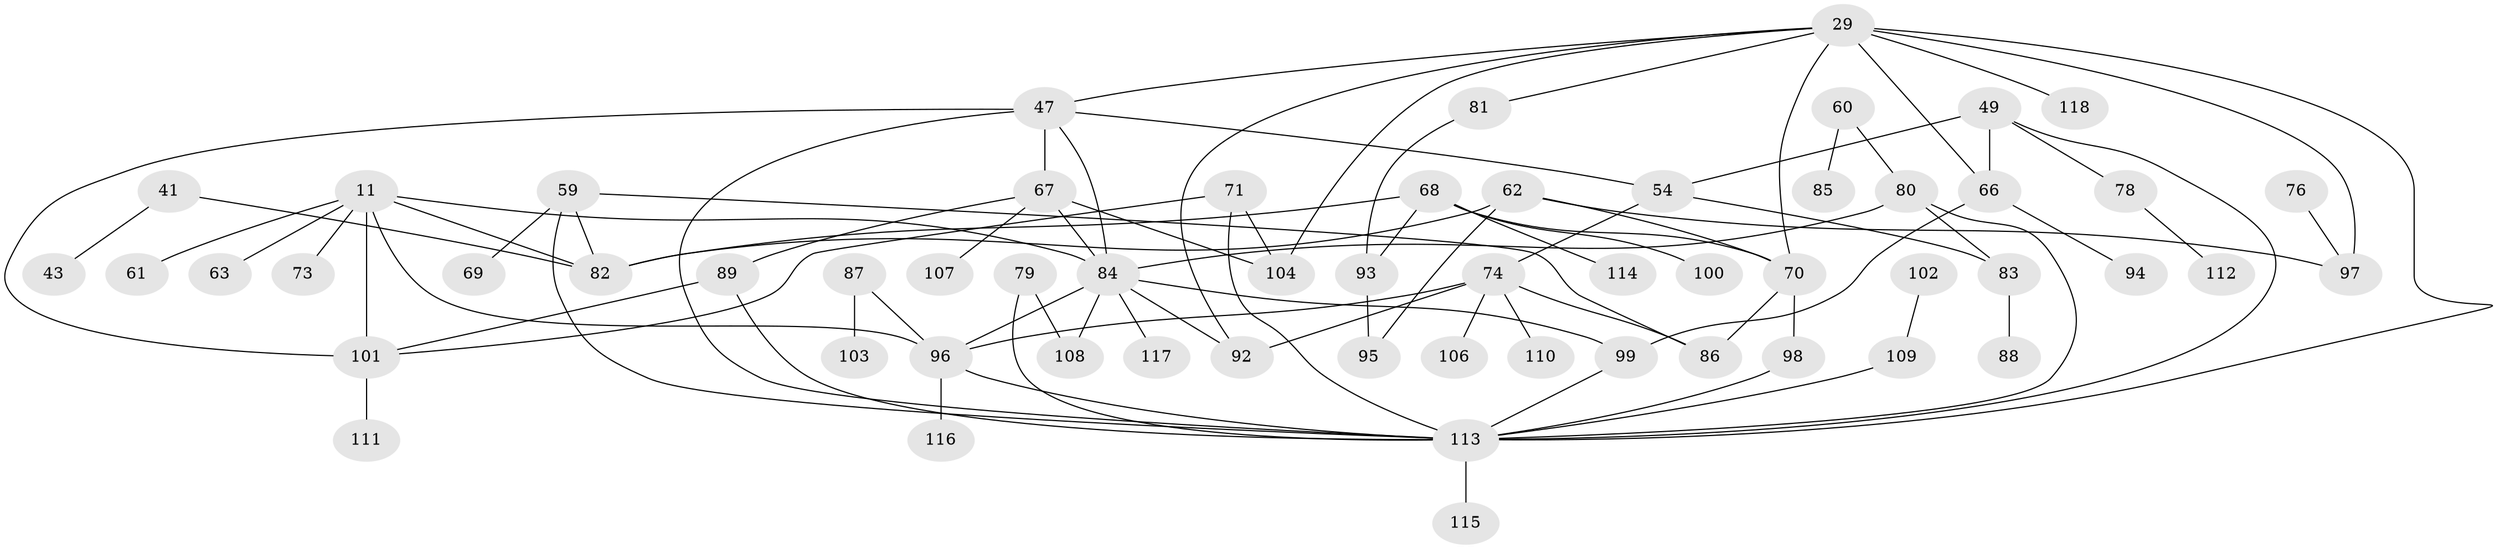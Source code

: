 // original degree distribution, {6: 0.025423728813559324, 4: 0.15254237288135594, 5: 0.07627118644067797, 3: 0.2542372881355932, 7: 0.00847457627118644, 1: 0.23728813559322035, 8: 0.00847457627118644, 2: 0.23728813559322035}
// Generated by graph-tools (version 1.1) at 2025/42/03/09/25 04:42:03]
// undirected, 59 vertices, 87 edges
graph export_dot {
graph [start="1"]
  node [color=gray90,style=filled];
  11;
  29 [super="+13+10+17"];
  41;
  43;
  47 [super="+2"];
  49;
  54;
  59;
  60;
  61;
  62 [super="+42"];
  63;
  66 [super="+35"];
  67 [super="+65"];
  68 [super="+33+28"];
  69;
  70 [super="+58"];
  71;
  73;
  74 [super="+36"];
  76;
  78;
  79;
  80 [super="+6+51"];
  81;
  82 [super="+18"];
  83;
  84 [super="+9+30+75+4+55"];
  85;
  86;
  87;
  88;
  89 [super="+26"];
  92 [super="+39"];
  93 [super="+45"];
  94;
  95;
  96 [super="+38+50+48+57+77"];
  97 [super="+64"];
  98 [super="+91"];
  99 [super="+20"];
  100;
  101 [super="+46+72"];
  102;
  103;
  104;
  106;
  107;
  108;
  109 [super="+56"];
  110;
  111;
  112;
  113 [super="+25+21+40+105+90"];
  114;
  115;
  116;
  117;
  118;
  11 -- 61;
  11 -- 63;
  11 -- 73;
  11 -- 82;
  11 -- 84;
  11 -- 96;
  11 -- 101 [weight=2];
  29 -- 97 [weight=2];
  29 -- 104;
  29 -- 66;
  29 -- 70;
  29 -- 47;
  29 -- 81;
  29 -- 118;
  29 -- 92;
  29 -- 113;
  41 -- 43;
  41 -- 82;
  47 -- 67 [weight=2];
  47 -- 54;
  47 -- 84 [weight=2];
  47 -- 113;
  47 -- 101 [weight=2];
  49 -- 78;
  49 -- 54;
  49 -- 66;
  49 -- 113;
  54 -- 83;
  54 -- 74;
  59 -- 69;
  59 -- 86;
  59 -- 82;
  59 -- 113;
  60 -- 85;
  60 -- 80;
  62 -- 82 [weight=2];
  62 -- 70;
  62 -- 97;
  62 -- 95;
  66 -- 99 [weight=2];
  66 -- 94;
  67 -- 104;
  67 -- 107;
  67 -- 84;
  67 -- 89;
  68 -- 114;
  68 -- 82 [weight=2];
  68 -- 100;
  68 -- 70;
  68 -- 93;
  70 -- 86 [weight=2];
  70 -- 98;
  71 -- 104;
  71 -- 101;
  71 -- 113;
  74 -- 92 [weight=2];
  74 -- 106;
  74 -- 96;
  74 -- 86;
  74 -- 110;
  76 -- 97;
  78 -- 112;
  79 -- 108;
  79 -- 113;
  80 -- 83;
  80 -- 84 [weight=2];
  80 -- 113;
  81 -- 93;
  83 -- 88;
  84 -- 99;
  84 -- 92 [weight=2];
  84 -- 96 [weight=3];
  84 -- 117;
  84 -- 108;
  87 -- 103;
  87 -- 96;
  89 -- 113;
  89 -- 101;
  93 -- 95;
  96 -- 116;
  96 -- 113 [weight=2];
  98 -- 113;
  99 -- 113 [weight=2];
  101 -- 111;
  102 -- 109;
  109 -- 113;
  113 -- 115;
}
